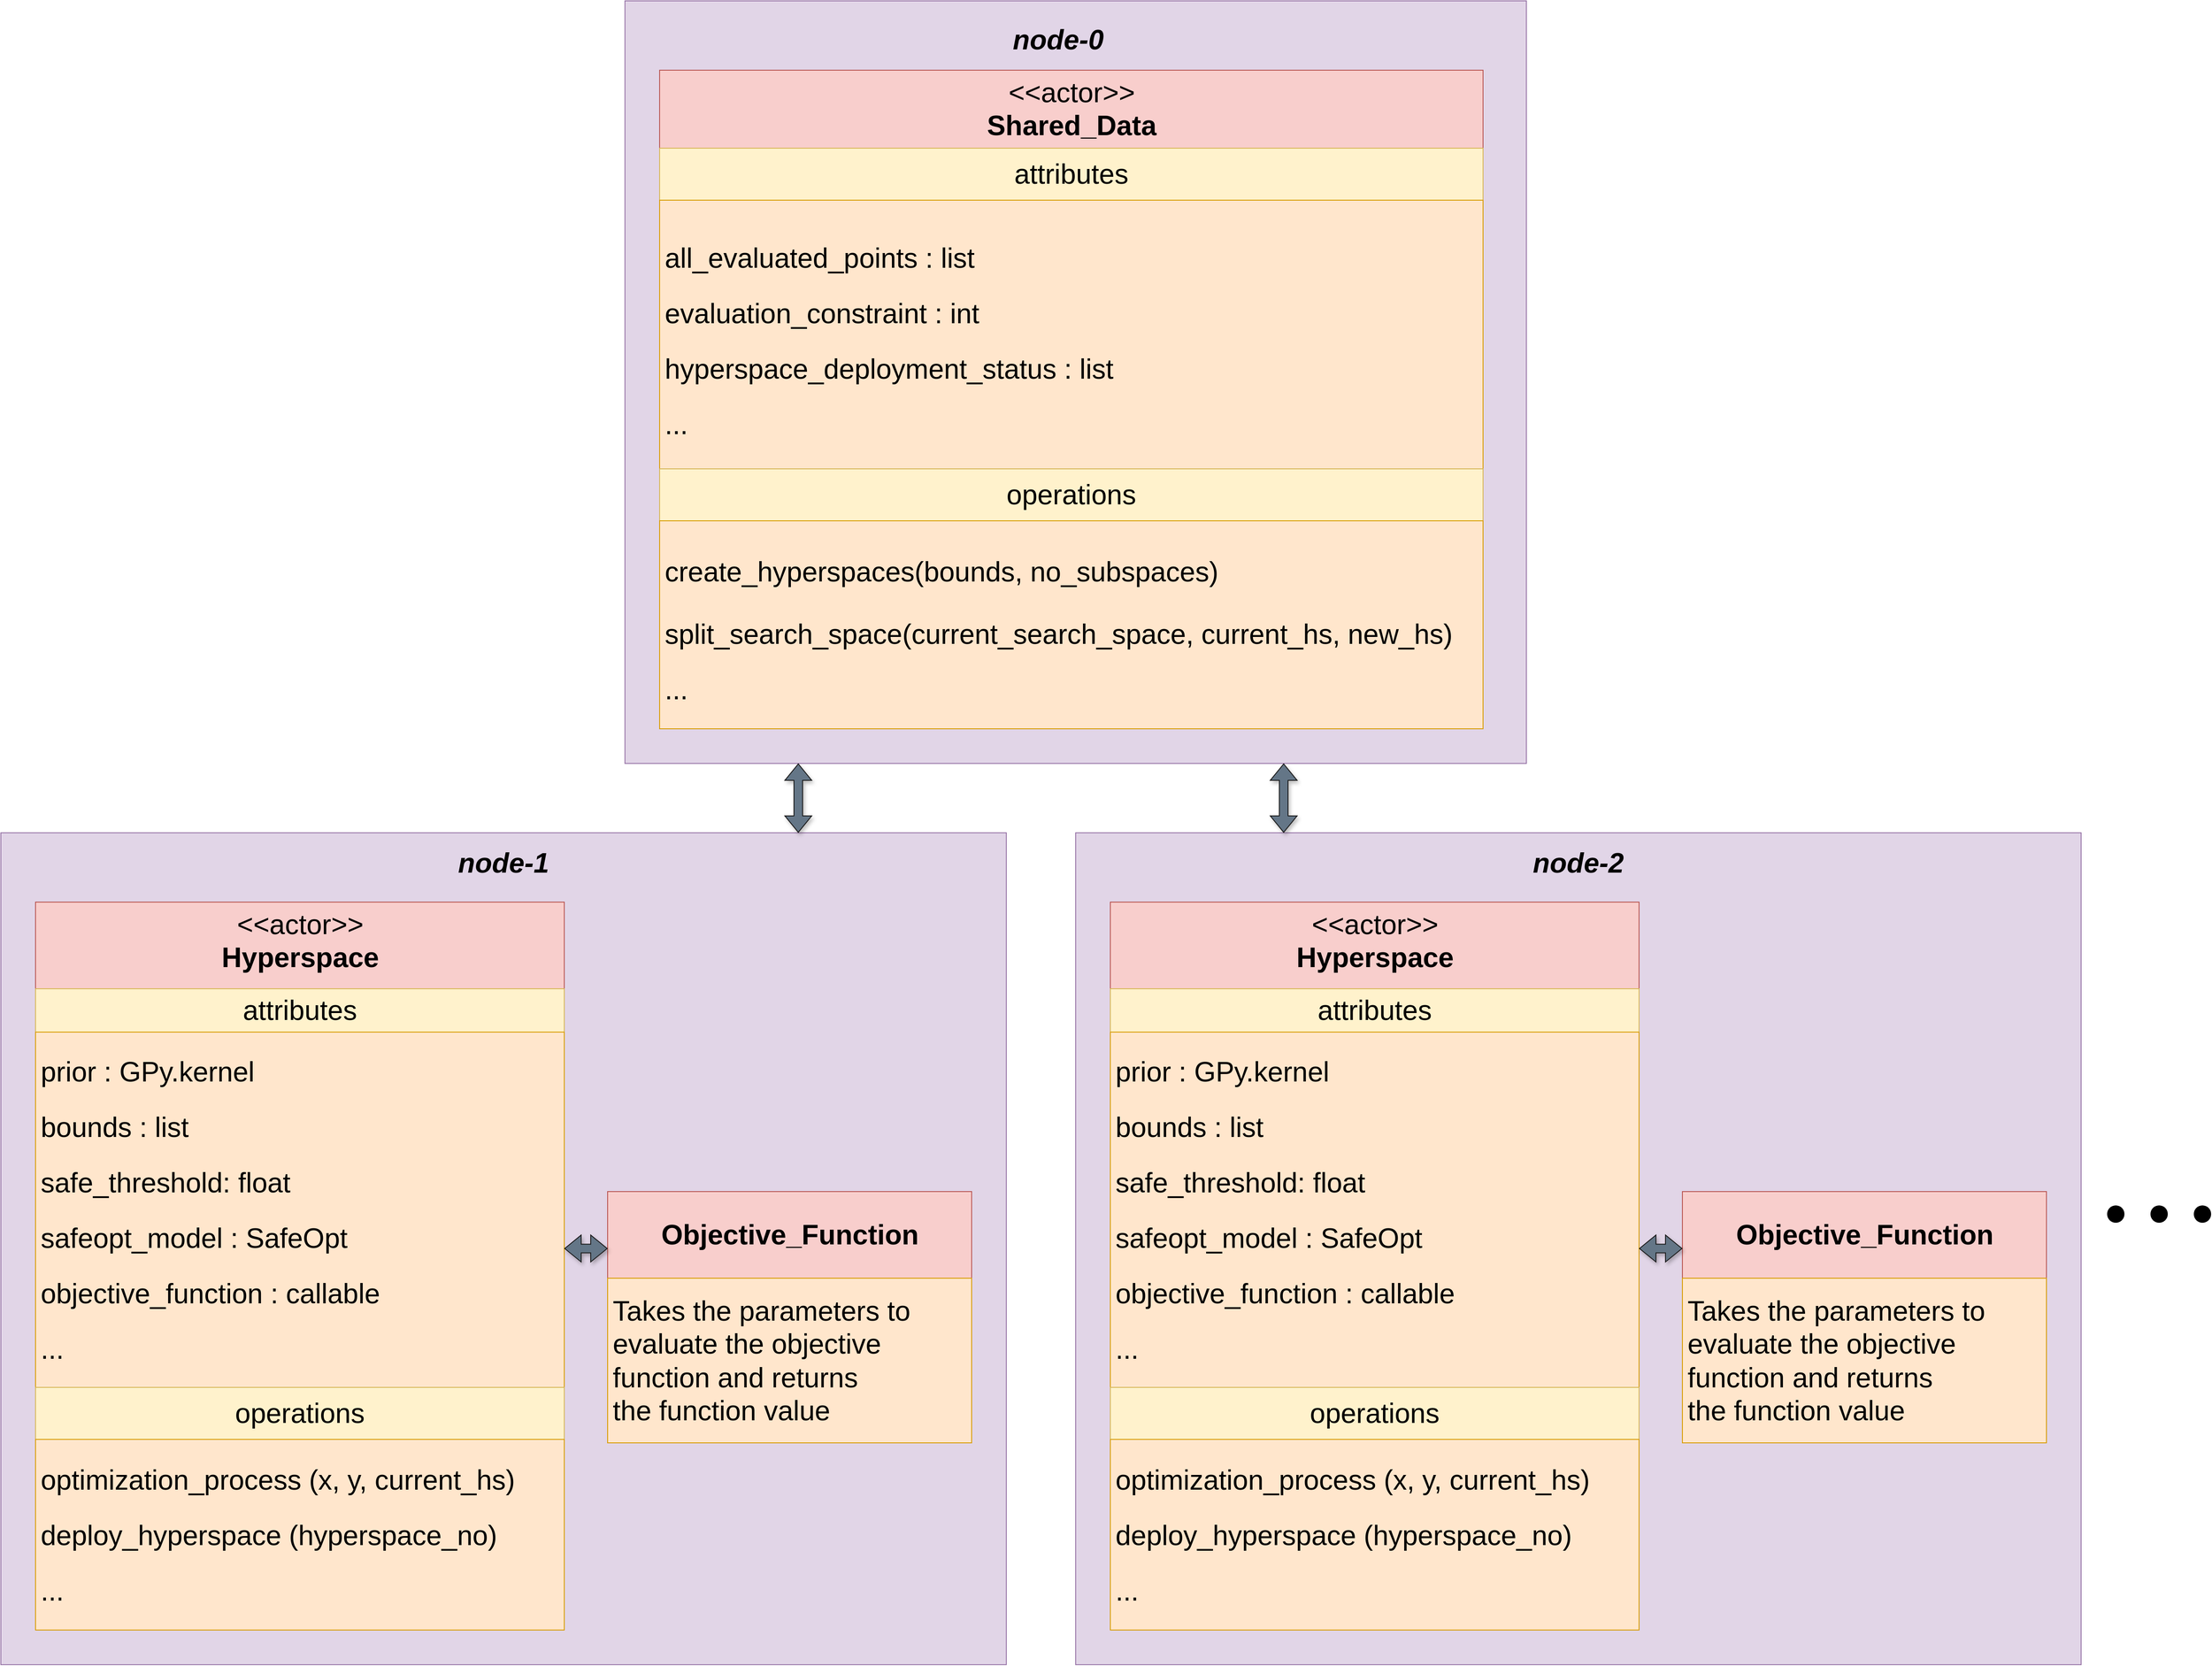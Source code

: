 <mxfile version="18.0.6" type="device" pages="2"><diagram id="6AAbo_RmkKi6W8XwPgkT" name="dbo"><mxGraphModel dx="2844" dy="1756" grid="1" gridSize="10" guides="1" tooltips="1" connect="1" arrows="1" fold="1" page="1" pageScale="1" pageWidth="1169" pageHeight="827" math="0" shadow="0"><root><mxCell id="0"/><mxCell id="1" parent="0"/><mxCell id="NYerJr8OAc6SJrTRMLgi-11" value="" style="rounded=0;whiteSpace=wrap;html=1;strokeColor=#9673a6;fillColor=#e1d5e7;" parent="1" vertex="1"><mxGeometry x="120" y="1000" width="1160" height="960" as="geometry"/></mxCell><mxCell id="NYerJr8OAc6SJrTRMLgi-9" value="" style="rounded=0;whiteSpace=wrap;html=1;strokeColor=#9673a6;fillColor=#e1d5e7;fontSize=16;" parent="1" vertex="1"><mxGeometry x="840" y="40" width="1040" height="880" as="geometry"/></mxCell><mxCell id="9AL9TI6IgvNUt25IDNFB-1" value="&amp;lt;&amp;lt;actor&amp;gt;&amp;gt;&lt;br style=&quot;font-size: 32px;&quot;&gt;&lt;b style=&quot;font-size: 32px;&quot;&gt;Shared_Data&lt;/b&gt;" style="swimlane;fontStyle=0;align=center;verticalAlign=top;childLayout=stackLayout;horizontal=1;startSize=90;horizontalStack=0;resizeParent=1;resizeParentMax=0;resizeLast=0;collapsible=0;marginBottom=0;html=1;swimlaneFillColor=none;fontSize=32;fillColor=#f8cecc;strokeColor=#b85450;" parent="1" vertex="1"><mxGeometry x="880" y="120" width="950" height="760" as="geometry"/></mxCell><mxCell id="9AL9TI6IgvNUt25IDNFB-2" value="attributes" style="text;html=1;align=center;verticalAlign=middle;spacingLeft=4;spacingRight=4;overflow=hidden;rotatable=0;points=[[0,0.5],[1,0.5]];portConstraint=eastwest;strokeWidth=1;fillColor=#fff2cc;strokeColor=#d6b656;fontSize=32;" parent="9AL9TI6IgvNUt25IDNFB-1" vertex="1"><mxGeometry y="90" width="950" height="60" as="geometry"/></mxCell><mxCell id="9AL9TI6IgvNUt25IDNFB-3" value="&lt;p style=&quot;line-height: 2;&quot;&gt;all_evaluated_points : list&lt;br style=&quot;font-size: 32px;&quot;&gt;evaluation_constraint : int&lt;br style=&quot;font-size: 32px;&quot;&gt;hyperspace_deployment_status : list&lt;br style=&quot;font-size: 32px;&quot;&gt;...&lt;/p&gt;" style="text;html=1;strokeColor=#d79b00;fillColor=#ffe6cc;align=left;verticalAlign=middle;spacingLeft=4;spacingRight=4;overflow=hidden;rotatable=0;points=[[0,0.5],[1,0.5]];portConstraint=eastwest;fontSize=32;" parent="9AL9TI6IgvNUt25IDNFB-1" vertex="1"><mxGeometry y="150" width="950" height="310" as="geometry"/></mxCell><mxCell id="9AL9TI6IgvNUt25IDNFB-7" value="operations" style="text;html=1;align=center;verticalAlign=middle;spacingLeft=4;spacingRight=4;overflow=hidden;rotatable=0;points=[[0,0.5],[1,0.5]];portConstraint=eastwest;strokeColor=#d6b656;fillColor=#fff2cc;fontSize=32;" parent="9AL9TI6IgvNUt25IDNFB-1" vertex="1"><mxGeometry y="460" width="950" height="60" as="geometry"/></mxCell><mxCell id="9AL9TI6IgvNUt25IDNFB-8" value="&lt;p style=&quot;line-height: 1.5; font-size: 32px;&quot;&gt;create_hyperspaces(bounds, no_subspaces)&lt;/p&gt;&lt;p style=&quot;line-height: 1; font-size: 32px;&quot;&gt;split_search_space(current_search_space, current_hs, new_hs)&lt;/p&gt;&lt;p style=&quot;line-height: 1; font-size: 32px;&quot;&gt;...&lt;/p&gt;" style="text;html=1;strokeColor=#d79b00;fillColor=#ffe6cc;align=left;verticalAlign=middle;spacingLeft=4;spacingRight=4;overflow=hidden;rotatable=0;points=[[0,0.5],[1,0.5]];portConstraint=eastwest;fontSize=32;" parent="9AL9TI6IgvNUt25IDNFB-1" vertex="1"><mxGeometry y="520" width="950" height="240" as="geometry"/></mxCell><mxCell id="NYerJr8OAc6SJrTRMLgi-1" value="&lt;font style=&quot;font-size: 32px;&quot;&gt;&amp;lt;&amp;lt;actor&amp;gt;&amp;gt;&lt;br style=&quot;font-size: 32px;&quot;&gt;&lt;b style=&quot;font-size: 32px;&quot;&gt;Hyperspace&lt;/b&gt;&lt;/font&gt;" style="swimlane;fontStyle=0;align=center;verticalAlign=top;childLayout=stackLayout;horizontal=1;startSize=100;horizontalStack=0;resizeParent=1;resizeParentMax=0;resizeLast=0;collapsible=0;marginBottom=0;html=1;strokeColor=#b85450;fillColor=#f8cecc;fontSize=32;" parent="1" vertex="1"><mxGeometry x="160" y="1080" width="610" height="840" as="geometry"/></mxCell><mxCell id="NYerJr8OAc6SJrTRMLgi-2" value="&lt;font style=&quot;font-size: 32px;&quot;&gt;attributes&lt;/font&gt;" style="text;html=1;strokeColor=#d6b656;fillColor=#fff2cc;align=center;verticalAlign=middle;spacingLeft=4;spacingRight=4;overflow=hidden;rotatable=0;points=[[0,0.5],[1,0.5]];portConstraint=eastwest;fontSize=32;" parent="NYerJr8OAc6SJrTRMLgi-1" vertex="1"><mxGeometry y="100" width="610" height="50" as="geometry"/></mxCell><mxCell id="NYerJr8OAc6SJrTRMLgi-3" value="&lt;font style=&quot;font-size: 32px; line-height: 2;&quot;&gt;prior : GPy.kernel&lt;br style=&quot;font-size: 32px;&quot;&gt;bounds : list&lt;br style=&quot;font-size: 32px;&quot;&gt;safe_threshold: float&lt;br style=&quot;font-size: 32px;&quot;&gt;safeopt_model : SafeOpt&lt;br style=&quot;font-size: 32px;&quot;&gt;objective_function : callable&lt;br style=&quot;font-size: 32px;&quot;&gt;...&lt;/font&gt;" style="text;html=1;strokeColor=#d79b00;fillColor=#ffe6cc;align=left;verticalAlign=middle;spacingLeft=4;spacingRight=4;overflow=hidden;rotatable=0;points=[[0,0.5],[1,0.5]];portConstraint=eastwest;fontSize=32;" parent="NYerJr8OAc6SJrTRMLgi-1" vertex="1"><mxGeometry y="150" width="610" height="410" as="geometry"/></mxCell><mxCell id="NYerJr8OAc6SJrTRMLgi-7" value="&lt;font style=&quot;font-size: 32px;&quot;&gt;operations&lt;/font&gt;" style="text;html=1;strokeColor=#d6b656;fillColor=#fff2cc;align=center;verticalAlign=middle;spacingLeft=4;spacingRight=4;overflow=hidden;rotatable=0;points=[[0,0.5],[1,0.5]];portConstraint=eastwest;fontSize=32;" parent="NYerJr8OAc6SJrTRMLgi-1" vertex="1"><mxGeometry y="560" width="610" height="60" as="geometry"/></mxCell><mxCell id="NYerJr8OAc6SJrTRMLgi-8" value="&lt;font style=&quot;font-size: 32px; line-height: 2;&quot;&gt;optimization_process (x, y, current_hs)&lt;br style=&quot;font-size: 32px;&quot;&gt;deploy_hyperspace (hyperspace_no)&lt;br style=&quot;font-size: 32px;&quot;&gt;...&lt;/font&gt;" style="text;html=1;strokeColor=#d79b00;fillColor=#ffe6cc;align=left;verticalAlign=middle;spacingLeft=4;spacingRight=4;overflow=hidden;rotatable=0;points=[[0,0.5],[1,0.5]];portConstraint=eastwest;fontSize=32;" parent="NYerJr8OAc6SJrTRMLgi-1" vertex="1"><mxGeometry y="620" width="610" height="220" as="geometry"/></mxCell><mxCell id="NYerJr8OAc6SJrTRMLgi-12" value="&lt;div style=&quot;font-size: 32px;&quot;&gt;&lt;b style=&quot;background-color: initial; font-size: 32px;&quot;&gt;&lt;i style=&quot;font-size: 32px;&quot;&gt;node-1&lt;/i&gt;&lt;/b&gt;&lt;/div&gt;" style="text;html=1;strokeColor=none;fillColor=none;align=center;verticalAlign=middle;whiteSpace=wrap;rounded=0;fontSize=32;" parent="1" vertex="1"><mxGeometry x="635" y="1020" width="130" height="30" as="geometry"/></mxCell><mxCell id="NYerJr8OAc6SJrTRMLgi-18" value="&lt;font style=&quot;font-size: 32px;&quot;&gt;Objective_Function&lt;/font&gt;" style="swimlane;fontStyle=1;align=center;verticalAlign=middle;childLayout=stackLayout;horizontal=1;startSize=100;horizontalStack=0;resizeParent=1;resizeParentMax=0;resizeLast=0;collapsible=0;marginBottom=0;html=1;strokeColor=#b85450;fillColor=#f8cecc;fontSize=32;" parent="1" vertex="1"><mxGeometry x="820" y="1414" width="420" height="290" as="geometry"/></mxCell><mxCell id="NYerJr8OAc6SJrTRMLgi-20" value="&lt;font style=&quot;font-size: 32px;&quot;&gt;Takes the parameters to &lt;br style=&quot;font-size: 32px;&quot;&gt;evaluate the objective &lt;br style=&quot;font-size: 32px;&quot;&gt;function and returns &lt;br style=&quot;font-size: 32px;&quot;&gt;the function value&lt;/font&gt;" style="text;html=1;strokeColor=#d79b00;fillColor=#ffe6cc;align=left;verticalAlign=middle;spacingLeft=4;spacingRight=4;overflow=hidden;rotatable=0;points=[[0,0.5],[1,0.5]];portConstraint=eastwest;fontSize=32;" parent="NYerJr8OAc6SJrTRMLgi-18" vertex="1"><mxGeometry y="100" width="420" height="190" as="geometry"/></mxCell><mxCell id="NYerJr8OAc6SJrTRMLgi-22" value="&lt;div style=&quot;font-size: 32px;&quot;&gt;&lt;b style=&quot;background-color: initial; font-size: 32px;&quot;&gt;&lt;i style=&quot;font-size: 32px;&quot;&gt;node-0&lt;/i&gt;&lt;/b&gt;&lt;/div&gt;" style="text;html=1;strokeColor=none;fillColor=none;align=center;verticalAlign=middle;whiteSpace=wrap;rounded=0;fontSize=32;" parent="1" vertex="1"><mxGeometry x="1270" y="70" width="140" height="30" as="geometry"/></mxCell><mxCell id="NYerJr8OAc6SJrTRMLgi-25" value="" style="shape=flexArrow;endArrow=classic;startArrow=classic;html=1;rounded=0;fontSize=32;fillColor=#647687;strokeColor=#1A1A1A;labelBorderColor=default;shadow=1;" parent="1" edge="1"><mxGeometry width="100" height="100" relative="1" as="geometry"><mxPoint x="770" y="1479.7" as="sourcePoint"/><mxPoint x="820" y="1479.7" as="targetPoint"/></mxGeometry></mxCell><mxCell id="NYerJr8OAc6SJrTRMLgi-36" value="" style="ellipse;fillColor=#000000;strokeColor=none;fontSize=32;" parent="1" vertex="1"><mxGeometry x="2550" y="1430" width="20" height="20" as="geometry"/></mxCell><mxCell id="NYerJr8OAc6SJrTRMLgi-37" value="" style="ellipse;fillColor=#000000;strokeColor=none;fontSize=16;" parent="1" vertex="1"><mxGeometry x="2650" y="1430" width="20" height="20" as="geometry"/></mxCell><mxCell id="NYerJr8OAc6SJrTRMLgi-38" value="" style="ellipse;fillColor=#000000;strokeColor=none;fontSize=16;" parent="1" vertex="1"><mxGeometry x="2600" y="1430" width="20" height="20" as="geometry"/></mxCell><mxCell id="NYerJr8OAc6SJrTRMLgi-39" value="" style="shape=flexArrow;endArrow=classic;startArrow=classic;html=1;rounded=0;fontSize=32;fillColor=#647687;strokeColor=#1A1A1A;labelBorderColor=default;shadow=1;" parent="1" edge="1"><mxGeometry width="100" height="100" relative="1" as="geometry"><mxPoint x="1040" y="1000" as="sourcePoint"/><mxPoint x="1040" y="920" as="targetPoint"/></mxGeometry></mxCell><mxCell id="u2NOpONN3N2PxvSly9_t-1" value="" style="rounded=0;whiteSpace=wrap;html=1;strokeColor=#9673a6;fillColor=#e1d5e7;" vertex="1" parent="1"><mxGeometry x="1360" y="1000" width="1160" height="960" as="geometry"/></mxCell><mxCell id="u2NOpONN3N2PxvSly9_t-2" value="&lt;font style=&quot;font-size: 32px;&quot;&gt;&amp;lt;&amp;lt;actor&amp;gt;&amp;gt;&lt;br style=&quot;font-size: 32px;&quot;&gt;&lt;b style=&quot;font-size: 32px;&quot;&gt;Hyperspace&lt;/b&gt;&lt;/font&gt;" style="swimlane;fontStyle=0;align=center;verticalAlign=top;childLayout=stackLayout;horizontal=1;startSize=100;horizontalStack=0;resizeParent=1;resizeParentMax=0;resizeLast=0;collapsible=0;marginBottom=0;html=1;strokeColor=#b85450;fillColor=#f8cecc;fontSize=32;" vertex="1" parent="1"><mxGeometry x="1400" y="1080" width="610" height="840" as="geometry"/></mxCell><mxCell id="u2NOpONN3N2PxvSly9_t-3" value="&lt;font style=&quot;font-size: 32px;&quot;&gt;attributes&lt;/font&gt;" style="text;html=1;strokeColor=#d6b656;fillColor=#fff2cc;align=center;verticalAlign=middle;spacingLeft=4;spacingRight=4;overflow=hidden;rotatable=0;points=[[0,0.5],[1,0.5]];portConstraint=eastwest;fontSize=32;" vertex="1" parent="u2NOpONN3N2PxvSly9_t-2"><mxGeometry y="100" width="610" height="50" as="geometry"/></mxCell><mxCell id="u2NOpONN3N2PxvSly9_t-4" value="&lt;font style=&quot;font-size: 32px; line-height: 2;&quot;&gt;prior : GPy.kernel&lt;br style=&quot;font-size: 32px;&quot;&gt;bounds : list&lt;br style=&quot;font-size: 32px;&quot;&gt;safe_threshold: float&lt;br style=&quot;font-size: 32px;&quot;&gt;safeopt_model : SafeOpt&lt;br style=&quot;font-size: 32px;&quot;&gt;objective_function : callable&lt;br style=&quot;font-size: 32px;&quot;&gt;...&lt;/font&gt;" style="text;html=1;strokeColor=#d79b00;fillColor=#ffe6cc;align=left;verticalAlign=middle;spacingLeft=4;spacingRight=4;overflow=hidden;rotatable=0;points=[[0,0.5],[1,0.5]];portConstraint=eastwest;fontSize=32;" vertex="1" parent="u2NOpONN3N2PxvSly9_t-2"><mxGeometry y="150" width="610" height="410" as="geometry"/></mxCell><mxCell id="u2NOpONN3N2PxvSly9_t-5" value="&lt;font style=&quot;font-size: 32px;&quot;&gt;operations&lt;/font&gt;" style="text;html=1;strokeColor=#d6b656;fillColor=#fff2cc;align=center;verticalAlign=middle;spacingLeft=4;spacingRight=4;overflow=hidden;rotatable=0;points=[[0,0.5],[1,0.5]];portConstraint=eastwest;fontSize=32;" vertex="1" parent="u2NOpONN3N2PxvSly9_t-2"><mxGeometry y="560" width="610" height="60" as="geometry"/></mxCell><mxCell id="u2NOpONN3N2PxvSly9_t-6" value="&lt;font style=&quot;font-size: 32px; line-height: 2;&quot;&gt;optimization_process (x, y, current_hs)&lt;br style=&quot;font-size: 32px;&quot;&gt;deploy_hyperspace (hyperspace_no)&lt;br style=&quot;font-size: 32px;&quot;&gt;...&lt;/font&gt;" style="text;html=1;strokeColor=#d79b00;fillColor=#ffe6cc;align=left;verticalAlign=middle;spacingLeft=4;spacingRight=4;overflow=hidden;rotatable=0;points=[[0,0.5],[1,0.5]];portConstraint=eastwest;fontSize=32;" vertex="1" parent="u2NOpONN3N2PxvSly9_t-2"><mxGeometry y="620" width="610" height="220" as="geometry"/></mxCell><mxCell id="u2NOpONN3N2PxvSly9_t-7" value="&lt;div style=&quot;font-size: 32px;&quot;&gt;&lt;b style=&quot;background-color: initial; font-size: 32px;&quot;&gt;&lt;i style=&quot;font-size: 32px;&quot;&gt;node-2&lt;/i&gt;&lt;/b&gt;&lt;/div&gt;" style="text;html=1;strokeColor=none;fillColor=none;align=center;verticalAlign=middle;whiteSpace=wrap;rounded=0;fontSize=32;" vertex="1" parent="1"><mxGeometry x="1875" y="1020" width="130" height="30" as="geometry"/></mxCell><mxCell id="u2NOpONN3N2PxvSly9_t-8" value="&lt;font style=&quot;font-size: 32px;&quot;&gt;Objective_Function&lt;/font&gt;" style="swimlane;fontStyle=1;align=center;verticalAlign=middle;childLayout=stackLayout;horizontal=1;startSize=100;horizontalStack=0;resizeParent=1;resizeParentMax=0;resizeLast=0;collapsible=0;marginBottom=0;html=1;strokeColor=#b85450;fillColor=#f8cecc;fontSize=32;" vertex="1" parent="1"><mxGeometry x="2060" y="1414" width="420" height="290" as="geometry"/></mxCell><mxCell id="u2NOpONN3N2PxvSly9_t-9" value="&lt;font style=&quot;font-size: 32px;&quot;&gt;Takes the parameters to &lt;br style=&quot;font-size: 32px;&quot;&gt;evaluate the objective &lt;br style=&quot;font-size: 32px;&quot;&gt;function and returns &lt;br style=&quot;font-size: 32px;&quot;&gt;the function value&lt;/font&gt;" style="text;html=1;strokeColor=#d79b00;fillColor=#ffe6cc;align=left;verticalAlign=middle;spacingLeft=4;spacingRight=4;overflow=hidden;rotatable=0;points=[[0,0.5],[1,0.5]];portConstraint=eastwest;fontSize=32;" vertex="1" parent="u2NOpONN3N2PxvSly9_t-8"><mxGeometry y="100" width="420" height="190" as="geometry"/></mxCell><mxCell id="u2NOpONN3N2PxvSly9_t-10" value="" style="shape=flexArrow;endArrow=classic;startArrow=classic;html=1;rounded=0;fontSize=32;fillColor=#647687;strokeColor=#1A1A1A;labelBorderColor=default;shadow=1;" edge="1" parent="1"><mxGeometry width="100" height="100" relative="1" as="geometry"><mxPoint x="2010" y="1479.7" as="sourcePoint"/><mxPoint x="2060" y="1479.7" as="targetPoint"/></mxGeometry></mxCell><mxCell id="u2NOpONN3N2PxvSly9_t-11" value="" style="shape=flexArrow;endArrow=classic;startArrow=classic;html=1;rounded=0;fontSize=32;fillColor=#647687;strokeColor=#1A1A1A;labelBorderColor=default;shadow=1;" edge="1" parent="1"><mxGeometry width="100" height="100" relative="1" as="geometry"><mxPoint x="1600" y="1000" as="sourcePoint"/><mxPoint x="1600" y="920" as="targetPoint"/></mxGeometry></mxCell></root></mxGraphModel></diagram><diagram name="ovr-dbo" id="8kLdzIcFskeF50-GSzAQ"><mxGraphModel dx="1673" dy="1033" grid="1" gridSize="10" guides="1" tooltips="1" connect="1" arrows="1" fold="1" page="1" pageScale="1" pageWidth="1169" pageHeight="827" math="0" shadow="0"><root><mxCell id="da3nC5vIN0RmuJpHKL4w-0"/><mxCell id="da3nC5vIN0RmuJpHKL4w-1" parent="da3nC5vIN0RmuJpHKL4w-0"/><mxCell id="da3nC5vIN0RmuJpHKL4w-2" value="" style="rounded=0;whiteSpace=wrap;html=1;strokeColor=#9673a6;fillColor=#e1d5e7;" vertex="1" parent="da3nC5vIN0RmuJpHKL4w-1"><mxGeometry x="120" y="1000" width="1160" height="1040" as="geometry"/></mxCell><mxCell id="da3nC5vIN0RmuJpHKL4w-3" value="" style="rounded=0;whiteSpace=wrap;html=1;strokeColor=#9673a6;fillColor=#e1d5e7;fontSize=16;" vertex="1" parent="da3nC5vIN0RmuJpHKL4w-1"><mxGeometry x="840" y="40" width="1040" height="880" as="geometry"/></mxCell><mxCell id="da3nC5vIN0RmuJpHKL4w-4" value="&amp;lt;&amp;lt;actor&amp;gt;&amp;gt;&lt;br style=&quot;font-size: 32px;&quot;&gt;&lt;b style=&quot;font-size: 32px;&quot;&gt;Shared_Data&lt;/b&gt;" style="swimlane;fontStyle=0;align=center;verticalAlign=top;childLayout=stackLayout;horizontal=1;startSize=90;horizontalStack=0;resizeParent=1;resizeParentMax=0;resizeLast=0;collapsible=0;marginBottom=0;html=1;swimlaneFillColor=none;fontSize=32;fillColor=#f8cecc;strokeColor=#b85450;" vertex="1" parent="da3nC5vIN0RmuJpHKL4w-1"><mxGeometry x="880" y="120" width="950" height="760" as="geometry"/></mxCell><mxCell id="da3nC5vIN0RmuJpHKL4w-5" value="attributes" style="text;html=1;align=center;verticalAlign=middle;spacingLeft=4;spacingRight=4;overflow=hidden;rotatable=0;points=[[0,0.5],[1,0.5]];portConstraint=eastwest;strokeWidth=1;fillColor=#fff2cc;strokeColor=#d6b656;fontSize=32;" vertex="1" parent="da3nC5vIN0RmuJpHKL4w-4"><mxGeometry y="90" width="950" height="60" as="geometry"/></mxCell><mxCell id="da3nC5vIN0RmuJpHKL4w-6" value="&lt;p style=&quot;line-height: 2;&quot;&gt;all_evaluated_points : list&lt;br style=&quot;font-size: 32px;&quot;&gt;evaluation_constraint : int&lt;br style=&quot;font-size: 32px;&quot;&gt;hyperspace_deployment_status : list&lt;br style=&quot;font-size: 32px;&quot;&gt;...&lt;/p&gt;" style="text;html=1;strokeColor=#d79b00;fillColor=#ffe6cc;align=left;verticalAlign=middle;spacingLeft=4;spacingRight=4;overflow=hidden;rotatable=0;points=[[0,0.5],[1,0.5]];portConstraint=eastwest;fontSize=32;" vertex="1" parent="da3nC5vIN0RmuJpHKL4w-4"><mxGeometry y="150" width="950" height="310" as="geometry"/></mxCell><mxCell id="da3nC5vIN0RmuJpHKL4w-7" value="operations" style="text;html=1;align=center;verticalAlign=middle;spacingLeft=4;spacingRight=4;overflow=hidden;rotatable=0;points=[[0,0.5],[1,0.5]];portConstraint=eastwest;strokeColor=#d6b656;fillColor=#fff2cc;fontSize=32;" vertex="1" parent="da3nC5vIN0RmuJpHKL4w-4"><mxGeometry y="460" width="950" height="60" as="geometry"/></mxCell><mxCell id="da3nC5vIN0RmuJpHKL4w-8" value="&lt;p style=&quot;line-height: 1.5; font-size: 32px;&quot;&gt;create_overlapped_hyperspaces(bounds, no_subspaces)&lt;/p&gt;&lt;p style=&quot;line-height: 1; font-size: 32px;&quot;&gt;split_search_space(current_search_space, current_hs, new_hs)&lt;/p&gt;&lt;p style=&quot;line-height: 1; font-size: 32px;&quot;&gt;...&lt;/p&gt;" style="text;html=1;strokeColor=#d79b00;fillColor=#ffe6cc;align=left;verticalAlign=middle;spacingLeft=4;spacingRight=4;overflow=hidden;rotatable=0;points=[[0,0.5],[1,0.5]];portConstraint=eastwest;fontSize=32;" vertex="1" parent="da3nC5vIN0RmuJpHKL4w-4"><mxGeometry y="520" width="950" height="240" as="geometry"/></mxCell><mxCell id="da3nC5vIN0RmuJpHKL4w-9" value="&lt;font style=&quot;font-size: 32px;&quot;&gt;&amp;lt;&amp;lt;actor&amp;gt;&amp;gt;&lt;br style=&quot;font-size: 32px;&quot;&gt;&lt;b style=&quot;font-size: 32px;&quot;&gt;Hyperspace&lt;/b&gt;&lt;/font&gt;" style="swimlane;fontStyle=0;align=center;verticalAlign=top;childLayout=stackLayout;horizontal=1;startSize=100;horizontalStack=0;resizeParent=1;resizeParentMax=0;resizeLast=0;collapsible=0;marginBottom=0;html=1;strokeColor=#b85450;fillColor=#f8cecc;fontSize=32;" vertex="1" parent="da3nC5vIN0RmuJpHKL4w-1"><mxGeometry x="160" y="1080" width="610" height="920" as="geometry"/></mxCell><mxCell id="da3nC5vIN0RmuJpHKL4w-10" value="&lt;font style=&quot;font-size: 32px;&quot;&gt;attributes&lt;/font&gt;" style="text;html=1;strokeColor=#d6b656;fillColor=#fff2cc;align=center;verticalAlign=middle;spacingLeft=4;spacingRight=4;overflow=hidden;rotatable=0;points=[[0,0.5],[1,0.5]];portConstraint=eastwest;fontSize=32;" vertex="1" parent="da3nC5vIN0RmuJpHKL4w-9"><mxGeometry y="100" width="610" height="50" as="geometry"/></mxCell><mxCell id="da3nC5vIN0RmuJpHKL4w-11" value="&lt;font style=&quot;font-size: 32px; line-height: 2;&quot;&gt;prior : GPy.kernel&lt;br style=&quot;font-size: 32px;&quot;&gt;bounds : list&lt;br style=&quot;font-size: 32px;&quot;&gt;safe_threshold: float&lt;br style=&quot;font-size: 32px;&quot;&gt;safeopt_model : SafeOpt&lt;br style=&quot;font-size: 32px;&quot;&gt;objective_function : callable&lt;br style=&quot;font-size: 32px;&quot;&gt;...&lt;/font&gt;" style="text;html=1;strokeColor=#d79b00;fillColor=#ffe6cc;align=left;verticalAlign=middle;spacingLeft=4;spacingRight=4;overflow=hidden;rotatable=0;points=[[0,0.5],[1,0.5]];portConstraint=eastwest;fontSize=32;" vertex="1" parent="da3nC5vIN0RmuJpHKL4w-9"><mxGeometry y="150" width="610" height="410" as="geometry"/></mxCell><mxCell id="da3nC5vIN0RmuJpHKL4w-12" value="&lt;font style=&quot;font-size: 32px;&quot;&gt;operations&lt;/font&gt;" style="text;html=1;strokeColor=#d6b656;fillColor=#fff2cc;align=center;verticalAlign=middle;spacingLeft=4;spacingRight=4;overflow=hidden;rotatable=0;points=[[0,0.5],[1,0.5]];portConstraint=eastwest;fontSize=32;" vertex="1" parent="da3nC5vIN0RmuJpHKL4w-9"><mxGeometry y="560" width="610" height="60" as="geometry"/></mxCell><mxCell id="da3nC5vIN0RmuJpHKL4w-13" value="&lt;font style=&quot;font-size: 32px; line-height: 2;&quot;&gt;optimization_process (x, y, current_hs)&lt;br style=&quot;font-size: 32px;&quot;&gt;deploy_hyperspace (hyperspace_no)&lt;br&gt;send_shared_point (hyperspace_no)&lt;br style=&quot;font-size: 32px;&quot;&gt;...&lt;/font&gt;" style="text;html=1;strokeColor=#d79b00;fillColor=#ffe6cc;align=left;verticalAlign=middle;spacingLeft=4;spacingRight=4;overflow=hidden;rotatable=0;points=[[0,0.5],[1,0.5]];portConstraint=eastwest;fontSize=32;" vertex="1" parent="da3nC5vIN0RmuJpHKL4w-9"><mxGeometry y="620" width="610" height="300" as="geometry"/></mxCell><mxCell id="da3nC5vIN0RmuJpHKL4w-14" value="&lt;div style=&quot;font-size: 32px;&quot;&gt;&lt;b style=&quot;background-color: initial; font-size: 32px;&quot;&gt;&lt;i style=&quot;font-size: 32px;&quot;&gt;node-1&lt;/i&gt;&lt;/b&gt;&lt;/div&gt;" style="text;html=1;strokeColor=none;fillColor=none;align=center;verticalAlign=middle;whiteSpace=wrap;rounded=0;fontSize=32;" vertex="1" parent="da3nC5vIN0RmuJpHKL4w-1"><mxGeometry x="635" y="1020" width="130" height="30" as="geometry"/></mxCell><mxCell id="da3nC5vIN0RmuJpHKL4w-15" value="&lt;font style=&quot;font-size: 32px;&quot;&gt;Objective_Function&lt;/font&gt;" style="swimlane;fontStyle=1;align=center;verticalAlign=middle;childLayout=stackLayout;horizontal=1;startSize=100;horizontalStack=0;resizeParent=1;resizeParentMax=0;resizeLast=0;collapsible=0;marginBottom=0;html=1;strokeColor=#b85450;fillColor=#f8cecc;fontSize=32;" vertex="1" parent="da3nC5vIN0RmuJpHKL4w-1"><mxGeometry x="820" y="1414" width="420" height="290" as="geometry"/></mxCell><mxCell id="da3nC5vIN0RmuJpHKL4w-16" value="&lt;font style=&quot;font-size: 32px;&quot;&gt;Takes the parameters to &lt;br style=&quot;font-size: 32px;&quot;&gt;evaluate the objective &lt;br style=&quot;font-size: 32px;&quot;&gt;function and returns &lt;br style=&quot;font-size: 32px;&quot;&gt;the function value&lt;/font&gt;" style="text;html=1;strokeColor=#d79b00;fillColor=#ffe6cc;align=left;verticalAlign=middle;spacingLeft=4;spacingRight=4;overflow=hidden;rotatable=0;points=[[0,0.5],[1,0.5]];portConstraint=eastwest;fontSize=32;" vertex="1" parent="da3nC5vIN0RmuJpHKL4w-15"><mxGeometry y="100" width="420" height="190" as="geometry"/></mxCell><mxCell id="da3nC5vIN0RmuJpHKL4w-17" value="&lt;div style=&quot;font-size: 32px;&quot;&gt;&lt;b style=&quot;background-color: initial; font-size: 32px;&quot;&gt;&lt;i style=&quot;font-size: 32px;&quot;&gt;node-0&lt;/i&gt;&lt;/b&gt;&lt;/div&gt;" style="text;html=1;strokeColor=none;fillColor=none;align=center;verticalAlign=middle;whiteSpace=wrap;rounded=0;fontSize=32;" vertex="1" parent="da3nC5vIN0RmuJpHKL4w-1"><mxGeometry x="1270" y="70" width="140" height="30" as="geometry"/></mxCell><mxCell id="da3nC5vIN0RmuJpHKL4w-18" value="" style="shape=flexArrow;endArrow=classic;startArrow=classic;html=1;rounded=0;fontSize=32;fillColor=#647687;strokeColor=#1A1A1A;labelBorderColor=default;shadow=1;" edge="1" parent="da3nC5vIN0RmuJpHKL4w-1"><mxGeometry width="100" height="100" relative="1" as="geometry"><mxPoint x="770" y="1479.7" as="sourcePoint"/><mxPoint x="820" y="1479.7" as="targetPoint"/></mxGeometry></mxCell><mxCell id="da3nC5vIN0RmuJpHKL4w-19" value="" style="ellipse;fillColor=#000000;strokeColor=none;fontSize=32;" vertex="1" parent="da3nC5vIN0RmuJpHKL4w-1"><mxGeometry x="2700" y="1310" width="20" height="20" as="geometry"/></mxCell><mxCell id="da3nC5vIN0RmuJpHKL4w-20" value="" style="ellipse;fillColor=#000000;strokeColor=none;fontSize=16;" vertex="1" parent="da3nC5vIN0RmuJpHKL4w-1"><mxGeometry x="2800" y="1310" width="20" height="20" as="geometry"/></mxCell><mxCell id="da3nC5vIN0RmuJpHKL4w-21" value="" style="ellipse;fillColor=#000000;strokeColor=none;fontSize=16;" vertex="1" parent="da3nC5vIN0RmuJpHKL4w-1"><mxGeometry x="2750" y="1310" width="20" height="20" as="geometry"/></mxCell><mxCell id="da3nC5vIN0RmuJpHKL4w-22" value="" style="shape=flexArrow;endArrow=classic;startArrow=classic;html=1;rounded=0;fontSize=32;fillColor=#647687;strokeColor=#1A1A1A;labelBorderColor=default;shadow=1;" edge="1" parent="da3nC5vIN0RmuJpHKL4w-1"><mxGeometry width="100" height="100" relative="1" as="geometry"><mxPoint x="1070" y="1000" as="sourcePoint"/><mxPoint x="1070" y="920" as="targetPoint"/><Array as="points"><mxPoint x="1070" y="960"/></Array></mxGeometry></mxCell><mxCell id="da3nC5vIN0RmuJpHKL4w-23" value="" style="rounded=0;whiteSpace=wrap;html=1;strokeColor=#9673a6;fillColor=#e1d5e7;" vertex="1" parent="da3nC5vIN0RmuJpHKL4w-1"><mxGeometry x="1400" y="1000" width="1160" height="1040" as="geometry"/></mxCell><mxCell id="da3nC5vIN0RmuJpHKL4w-24" value="&lt;font style=&quot;font-size: 32px;&quot;&gt;&amp;lt;&amp;lt;actor&amp;gt;&amp;gt;&lt;br style=&quot;font-size: 32px;&quot;&gt;&lt;b style=&quot;font-size: 32px;&quot;&gt;Hyperspace&lt;/b&gt;&lt;/font&gt;" style="swimlane;fontStyle=0;align=center;verticalAlign=top;childLayout=stackLayout;horizontal=1;startSize=100;horizontalStack=0;resizeParent=1;resizeParentMax=0;resizeLast=0;collapsible=0;marginBottom=0;html=1;strokeColor=#b85450;fillColor=#f8cecc;fontSize=32;" vertex="1" parent="da3nC5vIN0RmuJpHKL4w-1"><mxGeometry x="1440" y="1080" width="610" height="920" as="geometry"/></mxCell><mxCell id="da3nC5vIN0RmuJpHKL4w-25" value="&lt;font style=&quot;font-size: 32px;&quot;&gt;attributes&lt;/font&gt;" style="text;html=1;strokeColor=#d6b656;fillColor=#fff2cc;align=center;verticalAlign=middle;spacingLeft=4;spacingRight=4;overflow=hidden;rotatable=0;points=[[0,0.5],[1,0.5]];portConstraint=eastwest;fontSize=32;" vertex="1" parent="da3nC5vIN0RmuJpHKL4w-24"><mxGeometry y="100" width="610" height="50" as="geometry"/></mxCell><mxCell id="da3nC5vIN0RmuJpHKL4w-26" value="&lt;font style=&quot;font-size: 32px; line-height: 2;&quot;&gt;prior : GPy.kernel&lt;br style=&quot;font-size: 32px;&quot;&gt;bounds : list&lt;br style=&quot;font-size: 32px;&quot;&gt;safe_threshold: float&lt;br style=&quot;font-size: 32px;&quot;&gt;safeopt_model : SafeOpt&lt;br style=&quot;font-size: 32px;&quot;&gt;objective_function : callable&lt;br style=&quot;font-size: 32px;&quot;&gt;...&lt;/font&gt;" style="text;html=1;strokeColor=#d79b00;fillColor=#ffe6cc;align=left;verticalAlign=middle;spacingLeft=4;spacingRight=4;overflow=hidden;rotatable=0;points=[[0,0.5],[1,0.5]];portConstraint=eastwest;fontSize=32;" vertex="1" parent="da3nC5vIN0RmuJpHKL4w-24"><mxGeometry y="150" width="610" height="410" as="geometry"/></mxCell><mxCell id="da3nC5vIN0RmuJpHKL4w-27" value="&lt;font style=&quot;font-size: 32px;&quot;&gt;operations&lt;/font&gt;" style="text;html=1;strokeColor=#d6b656;fillColor=#fff2cc;align=center;verticalAlign=middle;spacingLeft=4;spacingRight=4;overflow=hidden;rotatable=0;points=[[0,0.5],[1,0.5]];portConstraint=eastwest;fontSize=32;" vertex="1" parent="da3nC5vIN0RmuJpHKL4w-24"><mxGeometry y="560" width="610" height="60" as="geometry"/></mxCell><mxCell id="da3nC5vIN0RmuJpHKL4w-28" value="&lt;font style=&quot;font-size: 32px; line-height: 2;&quot;&gt;optimization_process (x, y, current_hs)&lt;br style=&quot;font-size: 32px;&quot;&gt;deploy_hyperspace (hyperspace_no)&lt;br&gt;send_shared_point (hyperspace_no)&lt;br style=&quot;font-size: 32px;&quot;&gt;...&lt;/font&gt;" style="text;html=1;strokeColor=#d79b00;fillColor=#ffe6cc;align=left;verticalAlign=middle;spacingLeft=4;spacingRight=4;overflow=hidden;rotatable=0;points=[[0,0.5],[1,0.5]];portConstraint=eastwest;fontSize=32;" vertex="1" parent="da3nC5vIN0RmuJpHKL4w-24"><mxGeometry y="620" width="610" height="300" as="geometry"/></mxCell><mxCell id="da3nC5vIN0RmuJpHKL4w-29" value="&lt;div style=&quot;font-size: 32px;&quot;&gt;&lt;b style=&quot;background-color: initial; font-size: 32px;&quot;&gt;&lt;i style=&quot;font-size: 32px;&quot;&gt;node-2&lt;/i&gt;&lt;/b&gt;&lt;/div&gt;" style="text;html=1;strokeColor=none;fillColor=none;align=center;verticalAlign=middle;whiteSpace=wrap;rounded=0;fontSize=32;" vertex="1" parent="da3nC5vIN0RmuJpHKL4w-1"><mxGeometry x="1915" y="1020" width="130" height="30" as="geometry"/></mxCell><mxCell id="da3nC5vIN0RmuJpHKL4w-30" value="&lt;font style=&quot;font-size: 32px;&quot;&gt;Objective_Function&lt;/font&gt;" style="swimlane;fontStyle=1;align=center;verticalAlign=middle;childLayout=stackLayout;horizontal=1;startSize=100;horizontalStack=0;resizeParent=1;resizeParentMax=0;resizeLast=0;collapsible=0;marginBottom=0;html=1;strokeColor=#b85450;fillColor=#f8cecc;fontSize=32;" vertex="1" parent="da3nC5vIN0RmuJpHKL4w-1"><mxGeometry x="2100" y="1414" width="420" height="290" as="geometry"/></mxCell><mxCell id="da3nC5vIN0RmuJpHKL4w-31" value="&lt;font style=&quot;font-size: 32px;&quot;&gt;Takes the parameters to &lt;br style=&quot;font-size: 32px;&quot;&gt;evaluate the objective &lt;br style=&quot;font-size: 32px;&quot;&gt;function and returns &lt;br style=&quot;font-size: 32px;&quot;&gt;the function value&lt;/font&gt;" style="text;html=1;strokeColor=#d79b00;fillColor=#ffe6cc;align=left;verticalAlign=middle;spacingLeft=4;spacingRight=4;overflow=hidden;rotatable=0;points=[[0,0.5],[1,0.5]];portConstraint=eastwest;fontSize=32;" vertex="1" parent="da3nC5vIN0RmuJpHKL4w-30"><mxGeometry y="100" width="420" height="190" as="geometry"/></mxCell><mxCell id="da3nC5vIN0RmuJpHKL4w-32" value="" style="shape=flexArrow;endArrow=classic;startArrow=classic;html=1;rounded=0;fontSize=32;fillColor=#647687;strokeColor=#1A1A1A;labelBorderColor=default;shadow=1;" edge="1" parent="da3nC5vIN0RmuJpHKL4w-1"><mxGeometry width="100" height="100" relative="1" as="geometry"><mxPoint x="2050" y="1479.7" as="sourcePoint"/><mxPoint x="2100" y="1479.7" as="targetPoint"/></mxGeometry></mxCell><mxCell id="da3nC5vIN0RmuJpHKL4w-33" value="" style="shape=flexArrow;endArrow=classic;startArrow=classic;html=1;rounded=0;fontSize=32;fillColor=#647687;strokeColor=#1A1A1A;labelBorderColor=default;shadow=1;" edge="1" parent="da3nC5vIN0RmuJpHKL4w-1"><mxGeometry width="100" height="100" relative="1" as="geometry"><mxPoint x="1600" y="1000" as="sourcePoint"/><mxPoint x="1600" y="920" as="targetPoint"/></mxGeometry></mxCell><mxCell id="ESVa_ysx-VelVU9WvORJ-0" value="" style="shape=flexArrow;endArrow=classic;startArrow=classic;html=1;rounded=0;fontSize=32;fillColor=#647687;strokeColor=#1A1A1A;labelBorderColor=default;shadow=1;entryX=0;entryY=0.307;entryDx=0;entryDy=0;entryPerimeter=0;exitX=1;exitY=0.308;exitDx=0;exitDy=0;exitPerimeter=0;width=18.723;startSize=8.991;endSize=8.991;" edge="1" parent="da3nC5vIN0RmuJpHKL4w-1" source="da3nC5vIN0RmuJpHKL4w-2" target="da3nC5vIN0RmuJpHKL4w-23"><mxGeometry width="100" height="100" relative="1" as="geometry"><mxPoint x="1310.0" y="1340" as="sourcePoint"/><mxPoint x="1310.0" y="1260" as="targetPoint"/><Array as="points"><mxPoint x="1340" y="1320"/></Array></mxGeometry></mxCell><mxCell id="mhIyWAlENSUYGAiXF_ko-0" value="" style="shape=flexArrow;endArrow=classic;startArrow=classic;html=1;rounded=0;fontSize=32;fillColor=#647687;strokeColor=#1A1A1A;labelBorderColor=default;shadow=1;entryX=0;entryY=0.307;entryDx=0;entryDy=0;entryPerimeter=0;exitX=1;exitY=0.308;exitDx=0;exitDy=0;exitPerimeter=0;width=18.723;startSize=8.991;endSize=8.991;" edge="1" parent="da3nC5vIN0RmuJpHKL4w-1"><mxGeometry width="100" height="100" relative="1" as="geometry"><mxPoint x="2560.0" y="1320.45" as="sourcePoint"/><mxPoint x="2680" y="1319.41" as="targetPoint"/><Array as="points"/></mxGeometry></mxCell></root></mxGraphModel></diagram></mxfile>